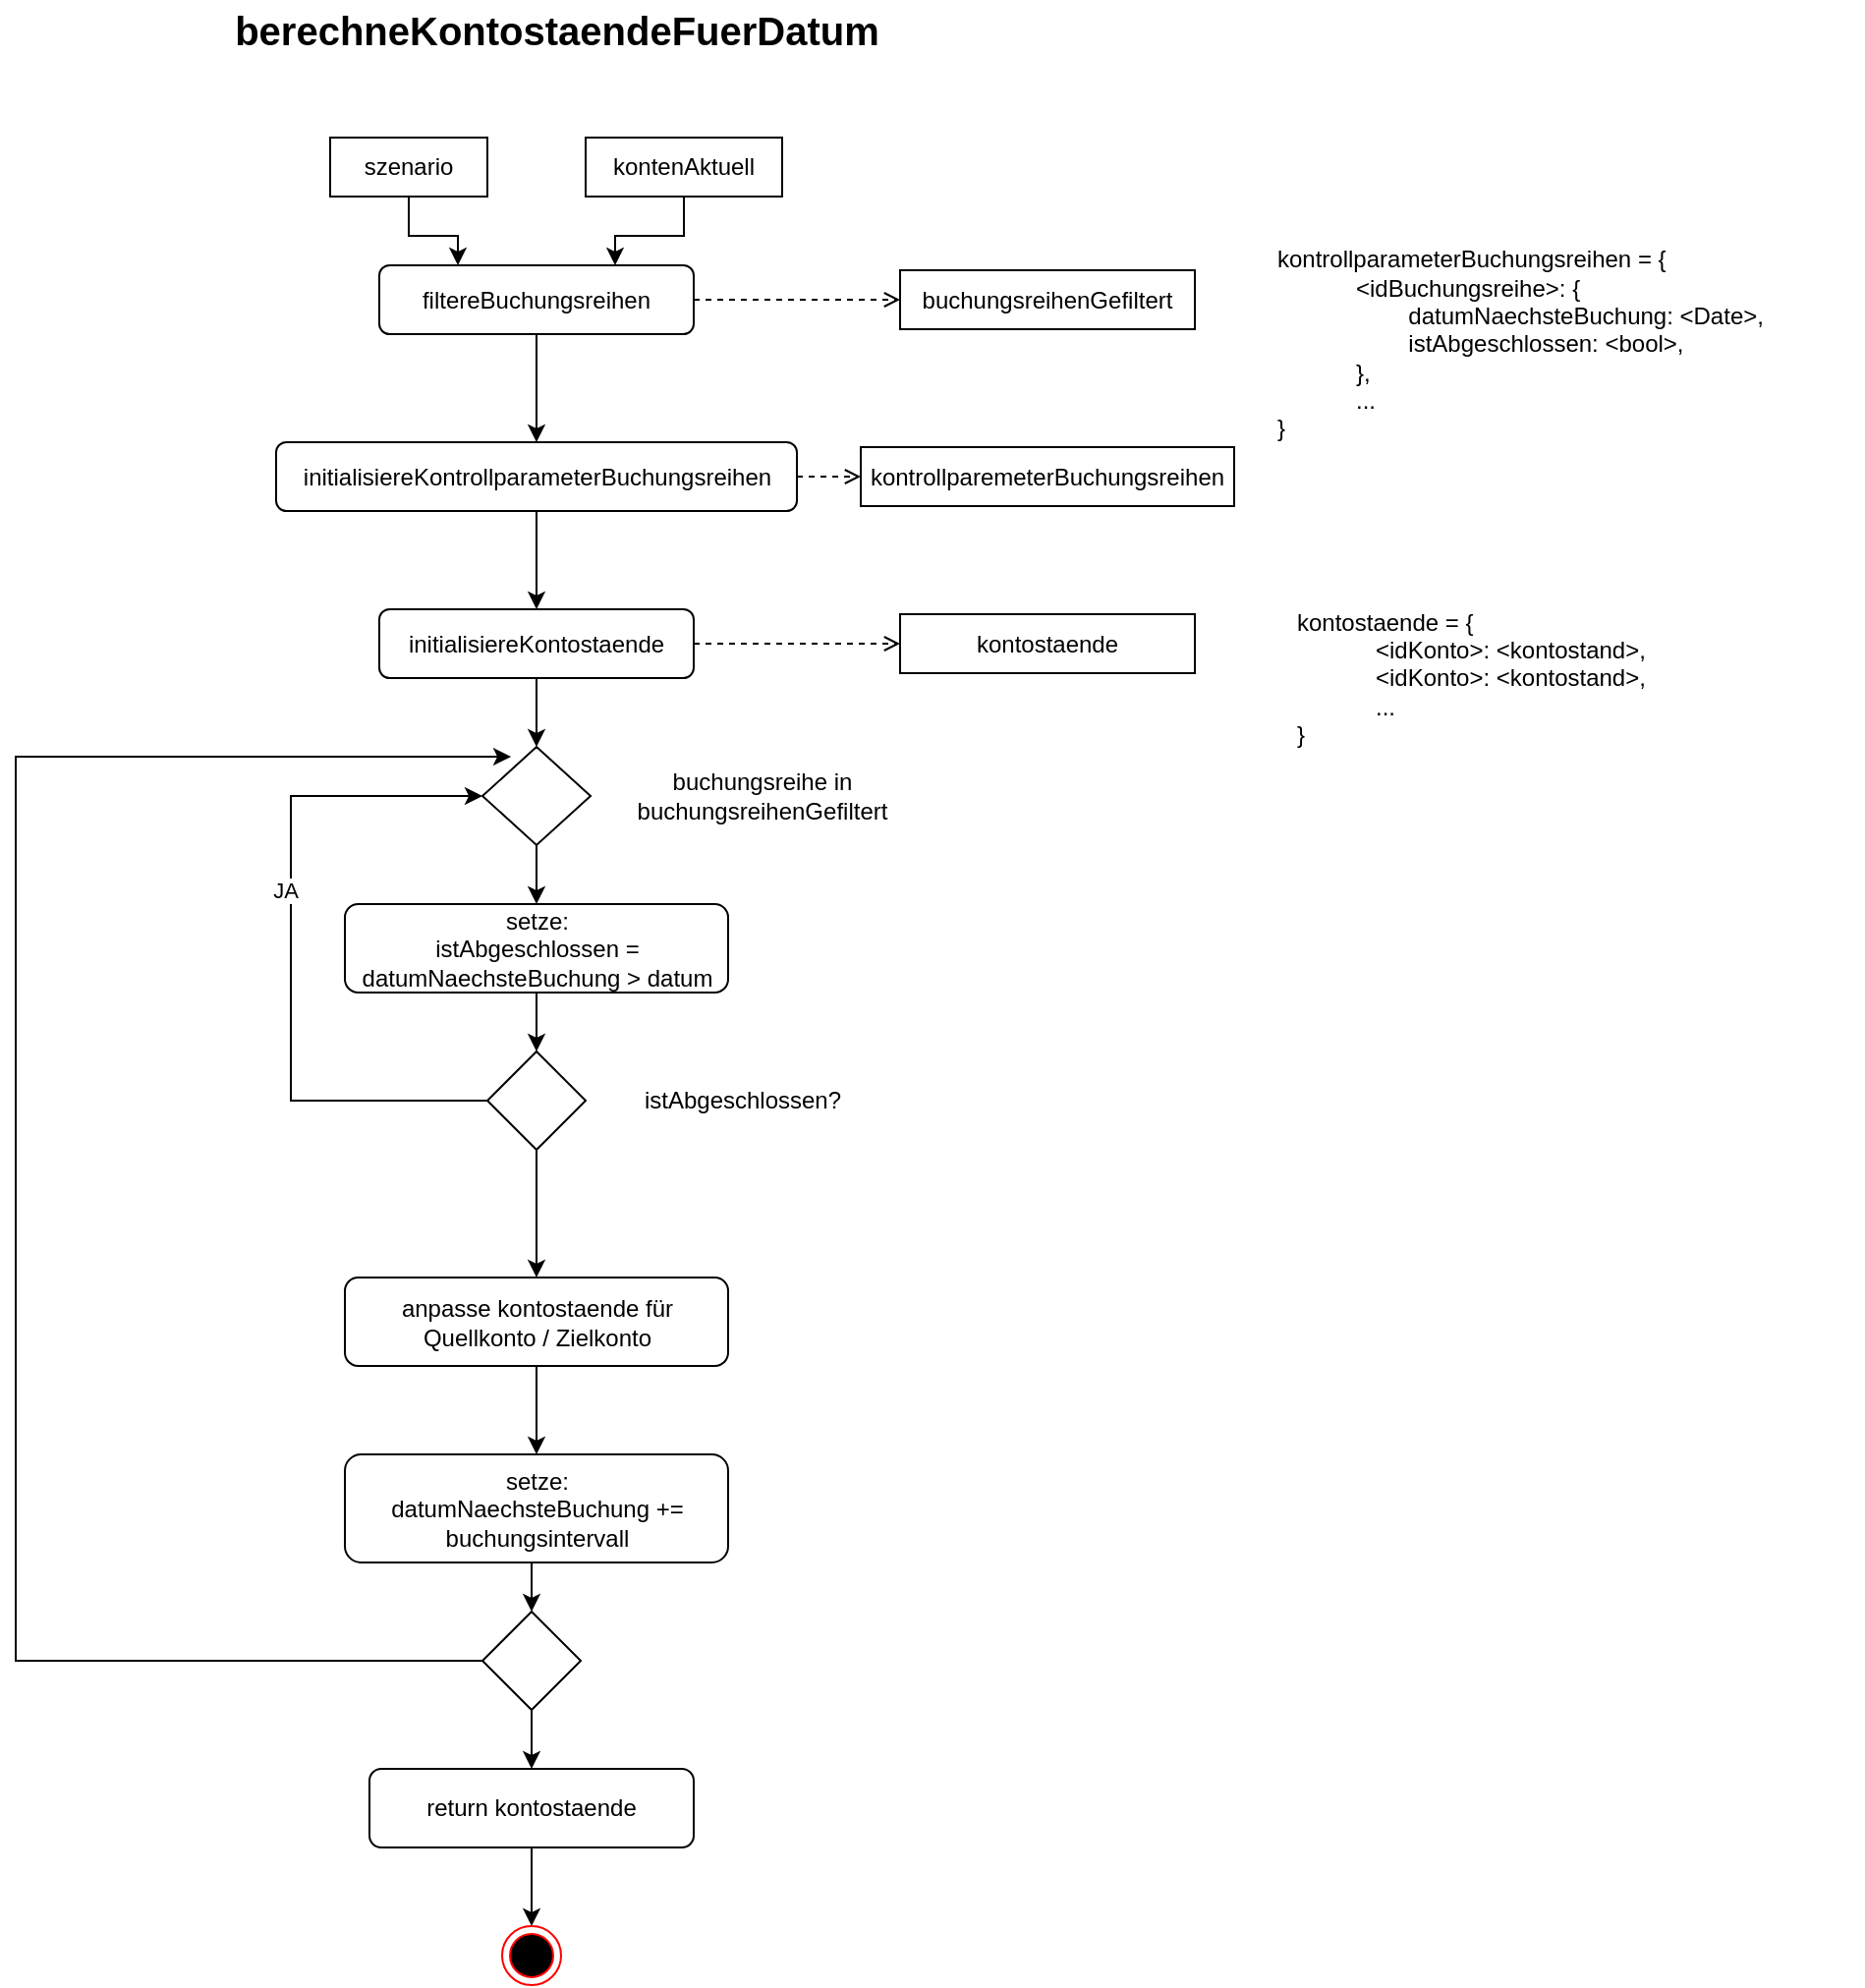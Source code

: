 <mxfile version="20.3.0" type="device" pages="3"><diagram id="ITchMqDFGWxWmN3oCRMK" name="Zeitpunkt"><mxGraphModel dx="2249" dy="865" grid="1" gridSize="10" guides="1" tooltips="1" connect="1" arrows="1" fold="1" page="1" pageScale="1" pageWidth="827" pageHeight="1169" math="0" shadow="0"><root><mxCell id="0"/><mxCell id="1" parent="0"/><mxCell id="r8P2pL3NHIkLNw493LzF-1" value="kontostaende = {&lt;br&gt;&lt;span style=&quot;&quot;&gt;&#9;&lt;/span&gt;&lt;blockquote style=&quot;margin: 0 0 0 40px; border: none; padding: 0px;&quot;&gt;&amp;lt;idKonto&amp;gt;: &amp;lt;kontostand&amp;gt;,&lt;br&gt;&amp;lt;idKonto&amp;gt;: &amp;lt;kontostand&amp;gt;,&lt;br&gt;...&lt;/blockquote&gt;}" style="text;html=1;strokeColor=none;fillColor=none;align=left;verticalAlign=middle;whiteSpace=wrap;rounded=0;" parent="1" vertex="1"><mxGeometry x="530" y="290" width="290" height="110" as="geometry"/></mxCell><mxCell id="r8P2pL3NHIkLNw493LzF-2" value="kontrollparameterBuchungsreihen = {&lt;br&gt;&lt;span style=&quot;&quot;&gt;&#9;&lt;/span&gt;&lt;blockquote style=&quot;margin: 0 0 0 40px; border: none; padding: 0px;&quot;&gt;&amp;lt;idBuchungsreihe&amp;gt;: {&lt;/blockquote&gt;&lt;blockquote style=&quot;margin: 0 0 0 40px; border: none; padding: 0px;&quot;&gt;&lt;span style=&quot;white-space: pre;&quot;&gt;&#9;&lt;/span&gt;datumNaechsteBuchung: &amp;lt;Date&amp;gt;,&lt;br&gt;&lt;/blockquote&gt;&lt;blockquote style=&quot;margin: 0 0 0 40px; border: none; padding: 0px;&quot;&gt;&lt;span style=&quot;white-space: pre;&quot;&gt;&#9;&lt;/span&gt;istAbgeschlossen: &amp;lt;bool&amp;gt;,&lt;br&gt;&lt;/blockquote&gt;&lt;blockquote style=&quot;margin: 0 0 0 40px; border: none; padding: 0px;&quot;&gt;},&lt;br&gt;...&lt;/blockquote&gt;}" style="text;html=1;strokeColor=none;fillColor=none;align=left;verticalAlign=middle;whiteSpace=wrap;rounded=0;" parent="1" vertex="1"><mxGeometry x="520" y="120" width="290" height="110" as="geometry"/></mxCell><mxCell id="r8P2pL3NHIkLNw493LzF-30" style="edgeStyle=orthogonalEdgeStyle;rounded=0;orthogonalLoop=1;jettySize=auto;html=1;exitX=0.5;exitY=1;exitDx=0;exitDy=0;entryX=0.75;entryY=0;entryDx=0;entryDy=0;" parent="1" source="r8P2pL3NHIkLNw493LzF-3" target="r8P2pL3NHIkLNw493LzF-5" edge="1"><mxGeometry relative="1" as="geometry"/></mxCell><mxCell id="r8P2pL3NHIkLNw493LzF-3" value="kontenAktuell" style="rounded=0;whiteSpace=wrap;html=1;" parent="1" vertex="1"><mxGeometry x="170" y="70" width="100" height="30" as="geometry"/></mxCell><mxCell id="r8P2pL3NHIkLNw493LzF-29" style="edgeStyle=orthogonalEdgeStyle;rounded=0;orthogonalLoop=1;jettySize=auto;html=1;exitX=0.5;exitY=1;exitDx=0;exitDy=0;entryX=0.25;entryY=0;entryDx=0;entryDy=0;" parent="1" source="r8P2pL3NHIkLNw493LzF-4" target="r8P2pL3NHIkLNw493LzF-5" edge="1"><mxGeometry relative="1" as="geometry"/></mxCell><mxCell id="r8P2pL3NHIkLNw493LzF-4" value="szenario" style="rounded=0;whiteSpace=wrap;html=1;" parent="1" vertex="1"><mxGeometry x="40" y="70" width="80" height="30" as="geometry"/></mxCell><mxCell id="r8P2pL3NHIkLNw493LzF-31" style="edgeStyle=orthogonalEdgeStyle;rounded=0;orthogonalLoop=1;jettySize=auto;html=1;exitX=0.5;exitY=1;exitDx=0;exitDy=0;entryX=0.5;entryY=0;entryDx=0;entryDy=0;" parent="1" source="r8P2pL3NHIkLNw493LzF-5" target="r8P2pL3NHIkLNw493LzF-9" edge="1"><mxGeometry relative="1" as="geometry"/></mxCell><mxCell id="r8P2pL3NHIkLNw493LzF-40" style="edgeStyle=orthogonalEdgeStyle;rounded=0;orthogonalLoop=1;jettySize=auto;html=1;exitX=1;exitY=0.5;exitDx=0;exitDy=0;entryX=0;entryY=0.5;entryDx=0;entryDy=0;endArrow=open;endFill=0;dashed=1;" parent="1" source="r8P2pL3NHIkLNw493LzF-5" target="r8P2pL3NHIkLNw493LzF-6" edge="1"><mxGeometry relative="1" as="geometry"/></mxCell><mxCell id="r8P2pL3NHIkLNw493LzF-5" value="filtereBuchungsreihen" style="rounded=1;whiteSpace=wrap;html=1;" parent="1" vertex="1"><mxGeometry x="65" y="135" width="160" height="35" as="geometry"/></mxCell><mxCell id="r8P2pL3NHIkLNw493LzF-6" value="buchungsreihenGefiltert" style="rounded=0;whiteSpace=wrap;html=1;" parent="1" vertex="1"><mxGeometry x="330" y="137.5" width="150" height="30" as="geometry"/></mxCell><mxCell id="r8P2pL3NHIkLNw493LzF-33" style="edgeStyle=orthogonalEdgeStyle;rounded=0;orthogonalLoop=1;jettySize=auto;html=1;exitX=0.5;exitY=1;exitDx=0;exitDy=0;entryX=0.5;entryY=0;entryDx=0;entryDy=0;" parent="1" source="r8P2pL3NHIkLNw493LzF-7" target="r8P2pL3NHIkLNw493LzF-12" edge="1"><mxGeometry relative="1" as="geometry"/></mxCell><mxCell id="r8P2pL3NHIkLNw493LzF-43" style="edgeStyle=orthogonalEdgeStyle;rounded=0;orthogonalLoop=1;jettySize=auto;html=1;exitX=1;exitY=0.5;exitDx=0;exitDy=0;entryX=0;entryY=0.5;entryDx=0;entryDy=0;dashed=1;endArrow=open;endFill=0;" parent="1" source="r8P2pL3NHIkLNw493LzF-7" target="r8P2pL3NHIkLNw493LzF-8" edge="1"><mxGeometry relative="1" as="geometry"/></mxCell><mxCell id="r8P2pL3NHIkLNw493LzF-7" value="initialisiereKontostaende" style="rounded=1;whiteSpace=wrap;html=1;" parent="1" vertex="1"><mxGeometry x="65" y="310" width="160" height="35" as="geometry"/></mxCell><mxCell id="r8P2pL3NHIkLNw493LzF-8" value="kontostaende" style="rounded=0;whiteSpace=wrap;html=1;" parent="1" vertex="1"><mxGeometry x="330" y="312.5" width="150" height="30" as="geometry"/></mxCell><mxCell id="r8P2pL3NHIkLNw493LzF-32" style="edgeStyle=orthogonalEdgeStyle;rounded=0;orthogonalLoop=1;jettySize=auto;html=1;exitX=0.5;exitY=1;exitDx=0;exitDy=0;entryX=0.5;entryY=0;entryDx=0;entryDy=0;" parent="1" source="r8P2pL3NHIkLNw493LzF-9" target="r8P2pL3NHIkLNw493LzF-7" edge="1"><mxGeometry relative="1" as="geometry"/></mxCell><mxCell id="r8P2pL3NHIkLNw493LzF-42" style="edgeStyle=orthogonalEdgeStyle;rounded=0;orthogonalLoop=1;jettySize=auto;html=1;exitX=1;exitY=0.5;exitDx=0;exitDy=0;entryX=0;entryY=0.5;entryDx=0;entryDy=0;dashed=1;endArrow=open;endFill=0;" parent="1" source="r8P2pL3NHIkLNw493LzF-9" target="r8P2pL3NHIkLNw493LzF-11" edge="1"><mxGeometry relative="1" as="geometry"/></mxCell><mxCell id="r8P2pL3NHIkLNw493LzF-9" value="initialisiereKontrollparameterBuchungsreihen" style="rounded=1;whiteSpace=wrap;html=1;" parent="1" vertex="1"><mxGeometry x="12.5" y="225" width="265" height="35" as="geometry"/></mxCell><mxCell id="r8P2pL3NHIkLNw493LzF-11" value="kontrollparemeterBuchungsreihen" style="rounded=0;whiteSpace=wrap;html=1;" parent="1" vertex="1"><mxGeometry x="310" y="227.5" width="190" height="30" as="geometry"/></mxCell><mxCell id="r8P2pL3NHIkLNw493LzF-34" style="edgeStyle=orthogonalEdgeStyle;rounded=0;orthogonalLoop=1;jettySize=auto;html=1;exitX=0.5;exitY=1;exitDx=0;exitDy=0;entryX=0.5;entryY=0;entryDx=0;entryDy=0;" parent="1" source="r8P2pL3NHIkLNw493LzF-12" target="r8P2pL3NHIkLNw493LzF-19" edge="1"><mxGeometry relative="1" as="geometry"/></mxCell><mxCell id="r8P2pL3NHIkLNw493LzF-12" value="" style="rhombus;whiteSpace=wrap;html=1;" parent="1" vertex="1"><mxGeometry x="117.5" y="380" width="55" height="50" as="geometry"/></mxCell><mxCell id="r8P2pL3NHIkLNw493LzF-13" value="buchungsreihe in buchungsreihenGefiltert" style="text;html=1;strokeColor=none;fillColor=none;align=center;verticalAlign=middle;whiteSpace=wrap;rounded=0;" parent="1" vertex="1"><mxGeometry x="180" y="390" width="160" height="30" as="geometry"/></mxCell><mxCell id="r8P2pL3NHIkLNw493LzF-20" style="edgeStyle=orthogonalEdgeStyle;rounded=0;orthogonalLoop=1;jettySize=auto;html=1;exitX=0;exitY=0.5;exitDx=0;exitDy=0;entryX=0;entryY=0.5;entryDx=0;entryDy=0;" parent="1" source="r8P2pL3NHIkLNw493LzF-14" target="r8P2pL3NHIkLNw493LzF-12" edge="1"><mxGeometry relative="1" as="geometry"><Array as="points"><mxPoint x="20" y="560"/><mxPoint x="20" y="405"/></Array></mxGeometry></mxCell><mxCell id="r8P2pL3NHIkLNw493LzF-21" value="JA" style="edgeLabel;html=1;align=center;verticalAlign=middle;resizable=0;points=[];" parent="r8P2pL3NHIkLNw493LzF-20" vertex="1" connectable="0"><mxGeometry x="0.174" y="3" relative="1" as="geometry"><mxPoint as="offset"/></mxGeometry></mxCell><mxCell id="r8P2pL3NHIkLNw493LzF-22" style="edgeStyle=orthogonalEdgeStyle;rounded=0;orthogonalLoop=1;jettySize=auto;html=1;exitX=0.5;exitY=1;exitDx=0;exitDy=0;entryX=0.5;entryY=0;entryDx=0;entryDy=0;" parent="1" source="r8P2pL3NHIkLNw493LzF-14" target="r8P2pL3NHIkLNw493LzF-23" edge="1"><mxGeometry relative="1" as="geometry"><mxPoint x="145" y="640" as="targetPoint"/></mxGeometry></mxCell><mxCell id="r8P2pL3NHIkLNw493LzF-14" value="" style="rhombus;whiteSpace=wrap;html=1;" parent="1" vertex="1"><mxGeometry x="120" y="535" width="50" height="50" as="geometry"/></mxCell><mxCell id="r8P2pL3NHIkLNw493LzF-15" value="istAbgeschlossen?" style="text;html=1;strokeColor=none;fillColor=none;align=center;verticalAlign=middle;whiteSpace=wrap;rounded=0;" parent="1" vertex="1"><mxGeometry x="190" y="545" width="120" height="30" as="geometry"/></mxCell><mxCell id="r8P2pL3NHIkLNw493LzF-35" style="edgeStyle=orthogonalEdgeStyle;rounded=0;orthogonalLoop=1;jettySize=auto;html=1;exitX=0.5;exitY=1;exitDx=0;exitDy=0;entryX=0.5;entryY=0;entryDx=0;entryDy=0;" parent="1" source="r8P2pL3NHIkLNw493LzF-19" target="r8P2pL3NHIkLNw493LzF-14" edge="1"><mxGeometry relative="1" as="geometry"/></mxCell><mxCell id="r8P2pL3NHIkLNw493LzF-19" value="setze:&lt;br&gt;istAbgeschlossen = datumNaechsteBuchung &amp;gt; datum" style="rounded=1;whiteSpace=wrap;html=1;" parent="1" vertex="1"><mxGeometry x="47.5" y="460" width="195" height="45" as="geometry"/></mxCell><mxCell id="r8P2pL3NHIkLNw493LzF-25" style="edgeStyle=orthogonalEdgeStyle;rounded=0;orthogonalLoop=1;jettySize=auto;html=1;exitX=0.5;exitY=1;exitDx=0;exitDy=0;entryX=0.5;entryY=0;entryDx=0;entryDy=0;" parent="1" source="r8P2pL3NHIkLNw493LzF-23" target="r8P2pL3NHIkLNw493LzF-24" edge="1"><mxGeometry relative="1" as="geometry"/></mxCell><mxCell id="r8P2pL3NHIkLNw493LzF-23" value="anpasse kontostaende für Quellkonto / Zielkonto" style="rounded=1;whiteSpace=wrap;html=1;" parent="1" vertex="1"><mxGeometry x="47.5" y="650" width="195" height="45" as="geometry"/></mxCell><mxCell id="r8P2pL3NHIkLNw493LzF-26" style="edgeStyle=orthogonalEdgeStyle;rounded=0;orthogonalLoop=1;jettySize=auto;html=1;exitX=0;exitY=0.5;exitDx=0;exitDy=0;entryX=0.264;entryY=0.1;entryDx=0;entryDy=0;entryPerimeter=0;" parent="1" source="r8P2pL3NHIkLNw493LzF-27" target="r8P2pL3NHIkLNw493LzF-12" edge="1"><mxGeometry relative="1" as="geometry"><Array as="points"><mxPoint x="-120" y="845"/><mxPoint x="-120" y="385"/></Array></mxGeometry></mxCell><mxCell id="r8P2pL3NHIkLNw493LzF-36" style="edgeStyle=orthogonalEdgeStyle;rounded=0;orthogonalLoop=1;jettySize=auto;html=1;exitX=0.5;exitY=1;exitDx=0;exitDy=0;entryX=0.5;entryY=0;entryDx=0;entryDy=0;" parent="1" source="r8P2pL3NHIkLNw493LzF-24" target="r8P2pL3NHIkLNw493LzF-27" edge="1"><mxGeometry relative="1" as="geometry"/></mxCell><mxCell id="r8P2pL3NHIkLNw493LzF-24" value="setze:&lt;br&gt;datumNaechsteBuchung += buchungsintervall" style="rounded=1;whiteSpace=wrap;html=1;" parent="1" vertex="1"><mxGeometry x="47.5" y="740" width="195" height="55" as="geometry"/></mxCell><mxCell id="r8P2pL3NHIkLNw493LzF-37" style="edgeStyle=orthogonalEdgeStyle;rounded=0;orthogonalLoop=1;jettySize=auto;html=1;exitX=0.5;exitY=1;exitDx=0;exitDy=0;entryX=0.5;entryY=0;entryDx=0;entryDy=0;" parent="1" source="r8P2pL3NHIkLNw493LzF-27" target="r8P2pL3NHIkLNw493LzF-28" edge="1"><mxGeometry relative="1" as="geometry"/></mxCell><mxCell id="r8P2pL3NHIkLNw493LzF-27" value="" style="rhombus;whiteSpace=wrap;html=1;" parent="1" vertex="1"><mxGeometry x="117.5" y="820" width="50" height="50" as="geometry"/></mxCell><mxCell id="r8P2pL3NHIkLNw493LzF-39" style="edgeStyle=orthogonalEdgeStyle;rounded=0;orthogonalLoop=1;jettySize=auto;html=1;exitX=0.5;exitY=1;exitDx=0;exitDy=0;entryX=0.5;entryY=0;entryDx=0;entryDy=0;" parent="1" source="r8P2pL3NHIkLNw493LzF-28" target="r8P2pL3NHIkLNw493LzF-38" edge="1"><mxGeometry relative="1" as="geometry"/></mxCell><mxCell id="r8P2pL3NHIkLNw493LzF-28" value="return kontostaende" style="rounded=1;whiteSpace=wrap;html=1;" parent="1" vertex="1"><mxGeometry x="60" y="900" width="165" height="40" as="geometry"/></mxCell><mxCell id="r8P2pL3NHIkLNw493LzF-38" value="" style="ellipse;html=1;shape=endState;fillColor=#000000;strokeColor=#ff0000;" parent="1" vertex="1"><mxGeometry x="127.5" y="980" width="30" height="30" as="geometry"/></mxCell><mxCell id="r8P2pL3NHIkLNw493LzF-44" value="berechneKontostaendeFuerDatum" style="text;html=1;strokeColor=none;fillColor=none;align=center;verticalAlign=middle;whiteSpace=wrap;rounded=0;fontStyle=1;fontSize=20;" parent="1" vertex="1"><mxGeometry x="32.5" width="245" height="30" as="geometry"/></mxCell></root></mxGraphModel></diagram><diagram name="Zeitreihe" id="8NZJrtDAO6n0acquEStF"><mxGraphModel dx="3671" dy="1730" grid="1" gridSize="10" guides="1" tooltips="1" connect="1" arrows="1" fold="1" page="1" pageScale="1" pageWidth="827" pageHeight="1169" math="0" shadow="0"><root><mxCell id="DloA2IiTGf2hFgwAoyEs-0"/><mxCell id="DloA2IiTGf2hFgwAoyEs-1" parent="DloA2IiTGf2hFgwAoyEs-0"/><mxCell id="DloA2IiTGf2hFgwAoyEs-2" value="zeitreihenKontostaende = {&lt;br&gt;&lt;span style=&quot;&quot;&gt;&#9;&lt;/span&gt;&lt;blockquote style=&quot;margin: 0 0 0 40px; border: none; padding: 0px;&quot;&gt;&amp;lt;idSzenario&amp;gt;: {&lt;/blockquote&gt;&lt;blockquote style=&quot;margin: 0 0 0 40px; border: none; padding: 0px;&quot;&gt;&lt;blockquote style=&quot;margin: 0 0 0 40px; border: none; padding: 0px;&quot;&gt;&amp;lt;idKonto&amp;gt;: Arr&amp;lt;num&amp;gt;,&lt;/blockquote&gt;&lt;blockquote style=&quot;margin: 0 0 0 40px; border: none; padding: 0px;&quot;&gt;&amp;lt;idKonto&amp;gt;: Arr&amp;lt;num&amp;gt;,&lt;/blockquote&gt;&lt;blockquote style=&quot;margin: 0 0 0 40px; border: none; padding: 0px;&quot;&gt;...&lt;/blockquote&gt;&lt;blockquote style=&quot;margin: 0 0 0 40px; border: none; padding: 0px;&quot;&gt;}&lt;/blockquote&gt;&lt;/blockquote&gt;}" style="text;html=1;strokeColor=#6c8ebf;fillColor=#dae8fc;align=left;verticalAlign=middle;whiteSpace=wrap;rounded=0;" parent="DloA2IiTGf2hFgwAoyEs-1" vertex="1"><mxGeometry x="537" y="535" width="290" height="110" as="geometry"/></mxCell><mxCell id="DloA2IiTGf2hFgwAoyEs-3" value="kontrollparameterBuchungsreihen = {&lt;br&gt;&lt;span style=&quot;&quot;&gt;&#9;&lt;/span&gt;&lt;blockquote style=&quot;margin: 0 0 0 40px; border: none; padding: 0px;&quot;&gt;&amp;lt;idBuchungsreihe&amp;gt;: {&lt;/blockquote&gt;&lt;blockquote style=&quot;margin: 0 0 0 40px; border: none; padding: 0px;&quot;&gt;&lt;span style=&quot;white-space: pre;&quot;&gt;&#9;&lt;/span&gt;datumNaechsteBuchung: &amp;lt;Date&amp;gt;,&lt;br&gt;&lt;/blockquote&gt;&lt;blockquote style=&quot;margin: 0 0 0 40px; border: none; padding: 0px;&quot;&gt;&lt;span style=&quot;white-space: pre;&quot;&gt;&#9;&lt;/span&gt;istAbgeschlossen: &amp;lt;bool&amp;gt;,&lt;/blockquote&gt;&lt;blockquote style=&quot;margin: 0 0 0 40px; border: none; padding: 0px;&quot;&gt;},&lt;br&gt;...&lt;/blockquote&gt;}" style="text;html=1;align=left;verticalAlign=middle;whiteSpace=wrap;rounded=0;fillColor=#dae8fc;strokeColor=#6c8ebf;" parent="DloA2IiTGf2hFgwAoyEs-1" vertex="1"><mxGeometry x="537" y="250" width="290" height="130" as="geometry"/></mxCell><mxCell id="DloA2IiTGf2hFgwAoyEs-12" style="edgeStyle=orthogonalEdgeStyle;rounded=0;orthogonalLoop=1;jettySize=auto;html=1;exitX=0.5;exitY=1;exitDx=0;exitDy=0;entryX=0.5;entryY=0;entryDx=0;entryDy=0;" parent="DloA2IiTGf2hFgwAoyEs-1" source="DloA2IiTGf2hFgwAoyEs-14" target="35Gp16ecGPauJtrxwPqG-3" edge="1"><mxGeometry relative="1" as="geometry"><mxPoint x="145" y="390" as="targetPoint"/></mxGeometry></mxCell><mxCell id="DloA2IiTGf2hFgwAoyEs-13" style="edgeStyle=orthogonalEdgeStyle;rounded=0;orthogonalLoop=1;jettySize=auto;html=1;exitX=1;exitY=0.5;exitDx=0;exitDy=0;entryX=0;entryY=0.5;entryDx=0;entryDy=0;dashed=1;endArrow=open;endFill=0;" parent="DloA2IiTGf2hFgwAoyEs-1" source="DloA2IiTGf2hFgwAoyEs-14" target="DloA2IiTGf2hFgwAoyEs-15" edge="1"><mxGeometry relative="1" as="geometry"/></mxCell><mxCell id="DloA2IiTGf2hFgwAoyEs-14" value="initialisiereZeitreihenKontostaende" style="rounded=1;whiteSpace=wrap;html=1;" parent="DloA2IiTGf2hFgwAoyEs-1" vertex="1"><mxGeometry x="2.5" y="300" width="285" height="35" as="geometry"/></mxCell><mxCell id="DloA2IiTGf2hFgwAoyEs-15" value="zeitreihenKontostaende" style="rounded=0;whiteSpace=wrap;html=1;" parent="DloA2IiTGf2hFgwAoyEs-1" vertex="1"><mxGeometry x="330" y="312.5" width="150" height="30" as="geometry"/></mxCell><mxCell id="DloA2IiTGf2hFgwAoyEs-16" style="edgeStyle=orthogonalEdgeStyle;rounded=0;orthogonalLoop=1;jettySize=auto;html=1;exitX=0.5;exitY=1;exitDx=0;exitDy=0;entryX=0.5;entryY=0;entryDx=0;entryDy=0;" parent="DloA2IiTGf2hFgwAoyEs-1" source="DloA2IiTGf2hFgwAoyEs-18" target="35Gp16ecGPauJtrxwPqG-27" edge="1"><mxGeometry relative="1" as="geometry"/></mxCell><mxCell id="DloA2IiTGf2hFgwAoyEs-17" style="edgeStyle=orthogonalEdgeStyle;rounded=0;orthogonalLoop=1;jettySize=auto;html=1;exitX=1;exitY=0.5;exitDx=0;exitDy=0;entryX=0;entryY=0.5;entryDx=0;entryDy=0;dashed=1;endArrow=open;endFill=0;" parent="DloA2IiTGf2hFgwAoyEs-1" source="DloA2IiTGf2hFgwAoyEs-18" target="DloA2IiTGf2hFgwAoyEs-19" edge="1"><mxGeometry relative="1" as="geometry"/></mxCell><mxCell id="DloA2IiTGf2hFgwAoyEs-18" value="initialisiereKontrollparameterBuchungsreihen" style="rounded=1;whiteSpace=wrap;html=1;" parent="DloA2IiTGf2hFgwAoyEs-1" vertex="1"><mxGeometry x="12.5" y="160" width="265" height="35" as="geometry"/></mxCell><mxCell id="DloA2IiTGf2hFgwAoyEs-19" value="kontrollparemeterBuchungsreihen" style="rounded=0;whiteSpace=wrap;html=1;" parent="DloA2IiTGf2hFgwAoyEs-1" vertex="1"><mxGeometry x="310" y="162.5" width="190" height="30" as="geometry"/></mxCell><mxCell id="DloA2IiTGf2hFgwAoyEs-20" style="edgeStyle=orthogonalEdgeStyle;rounded=0;orthogonalLoop=1;jettySize=auto;html=1;exitX=0.5;exitY=1;exitDx=0;exitDy=0;entryX=0.5;entryY=0;entryDx=0;entryDy=0;" parent="DloA2IiTGf2hFgwAoyEs-1" source="DloA2IiTGf2hFgwAoyEs-21" target="DloA2IiTGf2hFgwAoyEs-29" edge="1"><mxGeometry relative="1" as="geometry"/></mxCell><mxCell id="DloA2IiTGf2hFgwAoyEs-21" value="" style="rhombus;whiteSpace=wrap;html=1;" parent="DloA2IiTGf2hFgwAoyEs-1" vertex="1"><mxGeometry x="117.5" y="520" width="55" height="50" as="geometry"/></mxCell><mxCell id="DloA2IiTGf2hFgwAoyEs-22" value="buchungsreihe in buchungsreihen" style="text;html=1;strokeColor=none;fillColor=none;align=center;verticalAlign=middle;whiteSpace=wrap;rounded=0;" parent="DloA2IiTGf2hFgwAoyEs-1" vertex="1"><mxGeometry x="180" y="530" width="160" height="30" as="geometry"/></mxCell><mxCell id="DloA2IiTGf2hFgwAoyEs-23" style="edgeStyle=orthogonalEdgeStyle;rounded=0;orthogonalLoop=1;jettySize=auto;html=1;exitX=0;exitY=0.5;exitDx=0;exitDy=0;entryX=0.5;entryY=0;entryDx=0;entryDy=0;" parent="DloA2IiTGf2hFgwAoyEs-1" source="DloA2IiTGf2hFgwAoyEs-26" target="35Gp16ecGPauJtrxwPqG-6" edge="1"><mxGeometry relative="1" as="geometry"/></mxCell><mxCell id="DloA2IiTGf2hFgwAoyEs-24" value="JA" style="edgeLabel;html=1;align=center;verticalAlign=middle;resizable=0;points=[];" parent="DloA2IiTGf2hFgwAoyEs-23" vertex="1" connectable="0"><mxGeometry x="0.174" y="3" relative="1" as="geometry"><mxPoint as="offset"/></mxGeometry></mxCell><mxCell id="DloA2IiTGf2hFgwAoyEs-25" style="edgeStyle=orthogonalEdgeStyle;rounded=0;orthogonalLoop=1;jettySize=auto;html=1;exitX=0.5;exitY=1;exitDx=0;exitDy=0;entryX=0.5;entryY=0;entryDx=0;entryDy=0;" parent="DloA2IiTGf2hFgwAoyEs-1" source="DloA2IiTGf2hFgwAoyEs-26" target="35Gp16ecGPauJtrxwPqG-10" edge="1"><mxGeometry relative="1" as="geometry"><mxPoint x="145" y="780" as="targetPoint"/><Array as="points"><mxPoint x="145" y="750"/><mxPoint x="465" y="750"/></Array></mxGeometry></mxCell><mxCell id="35Gp16ecGPauJtrxwPqG-9" value="NEIN" style="edgeLabel;html=1;align=center;verticalAlign=middle;resizable=0;points=[];" parent="DloA2IiTGf2hFgwAoyEs-25" vertex="1" connectable="0"><mxGeometry x="-0.202" y="2" relative="1" as="geometry"><mxPoint as="offset"/></mxGeometry></mxCell><mxCell id="DloA2IiTGf2hFgwAoyEs-26" value="" style="rhombus;whiteSpace=wrap;html=1;" parent="DloA2IiTGf2hFgwAoyEs-1" vertex="1"><mxGeometry x="120" y="675" width="50" height="50" as="geometry"/></mxCell><mxCell id="DloA2IiTGf2hFgwAoyEs-27" value="istAbgeschlossen?" style="text;html=1;strokeColor=none;fillColor=none;align=center;verticalAlign=middle;whiteSpace=wrap;rounded=0;" parent="DloA2IiTGf2hFgwAoyEs-1" vertex="1"><mxGeometry x="190" y="685" width="120" height="30" as="geometry"/></mxCell><mxCell id="DloA2IiTGf2hFgwAoyEs-28" style="edgeStyle=orthogonalEdgeStyle;rounded=0;orthogonalLoop=1;jettySize=auto;html=1;exitX=0.5;exitY=1;exitDx=0;exitDy=0;entryX=0.5;entryY=0;entryDx=0;entryDy=0;" parent="DloA2IiTGf2hFgwAoyEs-1" source="DloA2IiTGf2hFgwAoyEs-29" target="DloA2IiTGf2hFgwAoyEs-26" edge="1"><mxGeometry relative="1" as="geometry"/></mxCell><mxCell id="DloA2IiTGf2hFgwAoyEs-29" value="setze:&lt;br&gt;istAbgeschlossen = &lt;br&gt;datumNaechsteBuchung &amp;gt; buchungsreihe.datumEnde" style="rounded=1;whiteSpace=wrap;html=1;" parent="DloA2IiTGf2hFgwAoyEs-1" vertex="1"><mxGeometry x="-28.75" y="600" width="342.5" height="45" as="geometry"/></mxCell><mxCell id="DloA2IiTGf2hFgwAoyEs-30" style="edgeStyle=orthogonalEdgeStyle;rounded=0;orthogonalLoop=1;jettySize=auto;html=1;exitX=0.5;exitY=1;exitDx=0;exitDy=0;entryX=0.5;entryY=0;entryDx=0;entryDy=0;" parent="DloA2IiTGf2hFgwAoyEs-1" source="DloA2IiTGf2hFgwAoyEs-31" target="DloA2IiTGf2hFgwAoyEs-34" edge="1"><mxGeometry relative="1" as="geometry"/></mxCell><mxCell id="DloA2IiTGf2hFgwAoyEs-31" value="anpasse kontrollparameterBuchungsreihe.kontostandAktuell für Quellkonto / Zielkonto" style="rounded=1;whiteSpace=wrap;html=1;" parent="DloA2IiTGf2hFgwAoyEs-1" vertex="1"><mxGeometry x="313.75" y="830" width="302.5" height="45" as="geometry"/></mxCell><mxCell id="DloA2IiTGf2hFgwAoyEs-32" style="edgeStyle=orthogonalEdgeStyle;rounded=0;orthogonalLoop=1;jettySize=auto;html=1;exitX=0;exitY=0.5;exitDx=0;exitDy=0;entryX=0;entryY=0.5;entryDx=0;entryDy=0;" parent="DloA2IiTGf2hFgwAoyEs-1" source="DloA2IiTGf2hFgwAoyEs-36" target="DloA2IiTGf2hFgwAoyEs-21" edge="1"><mxGeometry relative="1" as="geometry"><Array as="points"><mxPoint x="-180" y="1225"/><mxPoint x="-180" y="545"/></Array></mxGeometry></mxCell><mxCell id="DloA2IiTGf2hFgwAoyEs-33" style="edgeStyle=orthogonalEdgeStyle;rounded=0;orthogonalLoop=1;jettySize=auto;html=1;exitX=0.5;exitY=1;exitDx=0;exitDy=0;entryX=0.5;entryY=0;entryDx=0;entryDy=0;" parent="DloA2IiTGf2hFgwAoyEs-1" source="35Gp16ecGPauJtrxwPqG-15" target="DloA2IiTGf2hFgwAoyEs-36" edge="1"><mxGeometry relative="1" as="geometry"><mxPoint x="200" y="1080" as="targetPoint"/></mxGeometry></mxCell><mxCell id="35Gp16ecGPauJtrxwPqG-19" style="edgeStyle=orthogonalEdgeStyle;rounded=0;orthogonalLoop=1;jettySize=auto;html=1;exitX=0.5;exitY=1;exitDx=0;exitDy=0;entryX=0.5;entryY=0;entryDx=0;entryDy=0;" parent="DloA2IiTGf2hFgwAoyEs-1" source="DloA2IiTGf2hFgwAoyEs-34" target="35Gp16ecGPauJtrxwPqG-17" edge="1"><mxGeometry relative="1" as="geometry"/></mxCell><mxCell id="DloA2IiTGf2hFgwAoyEs-34" value="setze:&lt;br&gt;datumNaechsteBuchung += buchungsintervall" style="rounded=1;whiteSpace=wrap;html=1;" parent="DloA2IiTGf2hFgwAoyEs-1" vertex="1"><mxGeometry x="366.25" y="900" width="195" height="55" as="geometry"/></mxCell><mxCell id="DloA2IiTGf2hFgwAoyEs-35" style="edgeStyle=orthogonalEdgeStyle;rounded=0;orthogonalLoop=1;jettySize=auto;html=1;exitX=0.5;exitY=1;exitDx=0;exitDy=0;entryX=0.5;entryY=0;entryDx=0;entryDy=0;" parent="DloA2IiTGf2hFgwAoyEs-1" source="DloA2IiTGf2hFgwAoyEs-36" target="35Gp16ecGPauJtrxwPqG-24" edge="1"><mxGeometry relative="1" as="geometry"/></mxCell><mxCell id="DloA2IiTGf2hFgwAoyEs-36" value="" style="rhombus;whiteSpace=wrap;html=1;" parent="DloA2IiTGf2hFgwAoyEs-1" vertex="1"><mxGeometry x="111.25" y="1200" width="50" height="50" as="geometry"/></mxCell><mxCell id="DloA2IiTGf2hFgwAoyEs-37" style="edgeStyle=orthogonalEdgeStyle;rounded=0;orthogonalLoop=1;jettySize=auto;html=1;exitX=0.5;exitY=1;exitDx=0;exitDy=0;entryX=0.5;entryY=0;entryDx=0;entryDy=0;" parent="DloA2IiTGf2hFgwAoyEs-1" source="DloA2IiTGf2hFgwAoyEs-38" target="DloA2IiTGf2hFgwAoyEs-39" edge="1"><mxGeometry relative="1" as="geometry"/></mxCell><mxCell id="DloA2IiTGf2hFgwAoyEs-38" value="zeitreihenKontostaende" style="rounded=1;whiteSpace=wrap;html=1;" parent="DloA2IiTGf2hFgwAoyEs-1" vertex="1"><mxGeometry x="53.75" y="1400" width="165" height="40" as="geometry"/></mxCell><mxCell id="DloA2IiTGf2hFgwAoyEs-39" value="" style="ellipse;html=1;shape=endState;fillColor=#000000;strokeColor=#ff0000;" parent="DloA2IiTGf2hFgwAoyEs-1" vertex="1"><mxGeometry x="121.25" y="1480" width="30" height="30" as="geometry"/></mxCell><mxCell id="DloA2IiTGf2hFgwAoyEs-40" value="berechneKontostaendeZeitreihen" style="text;html=1;strokeColor=none;fillColor=none;align=center;verticalAlign=middle;whiteSpace=wrap;rounded=0;fontStyle=1;fontSize=20;" parent="DloA2IiTGf2hFgwAoyEs-1" vertex="1"><mxGeometry x="32.5" width="245" height="30" as="geometry"/></mxCell><mxCell id="35Gp16ecGPauJtrxwPqG-23" style="edgeStyle=orthogonalEdgeStyle;rounded=0;orthogonalLoop=1;jettySize=auto;html=1;exitX=1;exitY=0.5;exitDx=0;exitDy=0;entryX=0;entryY=0;entryDx=0;entryDy=0;dashed=1;endArrow=open;endFill=0;" parent="DloA2IiTGf2hFgwAoyEs-1" source="35Gp16ecGPauJtrxwPqG-0" target="35Gp16ecGPauJtrxwPqG-3" edge="1"><mxGeometry relative="1" as="geometry"><Array as="points"><mxPoint x="-110" y="350"/><mxPoint x="-110" y="370"/><mxPoint x="133" y="370"/></Array></mxGeometry></mxCell><mxCell id="35Gp16ecGPauJtrxwPqG-0" value="arrDatum" style="rounded=0;whiteSpace=wrap;html=1;" parent="DloA2IiTGf2hFgwAoyEs-1" vertex="1"><mxGeometry x="-280" y="335" width="110" height="30" as="geometry"/></mxCell><mxCell id="35Gp16ecGPauJtrxwPqG-2" style="edgeStyle=orthogonalEdgeStyle;rounded=0;orthogonalLoop=1;jettySize=auto;html=1;exitX=0.5;exitY=1;exitDx=0;exitDy=0;entryX=0.5;entryY=0;entryDx=0;entryDy=0;startArrow=none;" parent="DloA2IiTGf2hFgwAoyEs-1" source="35Gp16ecGPauJtrxwPqG-3" target="DloA2IiTGf2hFgwAoyEs-21" edge="1"><mxGeometry relative="1" as="geometry"><mxPoint x="145" y="425" as="sourcePoint"/></mxGeometry></mxCell><mxCell id="35Gp16ecGPauJtrxwPqG-3" value="" style="rhombus;whiteSpace=wrap;html=1;" parent="DloA2IiTGf2hFgwAoyEs-1" vertex="1"><mxGeometry x="120" y="390" width="50" height="50" as="geometry"/></mxCell><mxCell id="35Gp16ecGPauJtrxwPqG-5" value="datum in arrDatum" style="text;html=1;strokeColor=none;fillColor=none;align=center;verticalAlign=middle;whiteSpace=wrap;rounded=0;" parent="DloA2IiTGf2hFgwAoyEs-1" vertex="1"><mxGeometry x="170" y="400" width="160" height="30" as="geometry"/></mxCell><mxCell id="35Gp16ecGPauJtrxwPqG-21" style="edgeStyle=orthogonalEdgeStyle;rounded=0;orthogonalLoop=1;jettySize=auto;html=1;exitX=0.5;exitY=1;exitDx=0;exitDy=0;entryX=0.5;entryY=0;entryDx=0;entryDy=0;" parent="DloA2IiTGf2hFgwAoyEs-1" source="35Gp16ecGPauJtrxwPqG-6" target="DloA2IiTGf2hFgwAoyEs-36" edge="1"><mxGeometry relative="1" as="geometry"><Array as="points"><mxPoint x="-9" y="1140"/><mxPoint x="136" y="1140"/></Array></mxGeometry></mxCell><mxCell id="35Gp16ecGPauJtrxwPqG-6" value="pushe kontrollparameterBuchungsreihe.kontostandAktuell zu zeitreiheKontostand" style="rounded=1;whiteSpace=wrap;html=1;" parent="DloA2IiTGf2hFgwAoyEs-1" vertex="1"><mxGeometry x="-160" y="905" width="302.5" height="45" as="geometry"/></mxCell><mxCell id="35Gp16ecGPauJtrxwPqG-22" style="edgeStyle=orthogonalEdgeStyle;rounded=0;orthogonalLoop=1;jettySize=auto;html=1;exitX=0.5;exitY=1;exitDx=0;exitDy=0;entryX=0.5;entryY=0;entryDx=0;entryDy=0;" parent="DloA2IiTGf2hFgwAoyEs-1" source="35Gp16ecGPauJtrxwPqG-10" target="DloA2IiTGf2hFgwAoyEs-31" edge="1"><mxGeometry relative="1" as="geometry"/></mxCell><mxCell id="35Gp16ecGPauJtrxwPqG-10" value="" style="rhombus;whiteSpace=wrap;html=1;" parent="DloA2IiTGf2hFgwAoyEs-1" vertex="1"><mxGeometry x="440" y="770" width="50" height="50" as="geometry"/></mxCell><mxCell id="35Gp16ecGPauJtrxwPqG-14" value="solange&lt;br&gt;kontrollparameterBuchungsreihe.datumNaechsteBuchung&lt;br&gt;&amp;lt;=&lt;br&gt;datum" style="text;html=1;strokeColor=none;fillColor=none;align=center;verticalAlign=middle;whiteSpace=wrap;rounded=0;" parent="DloA2IiTGf2hFgwAoyEs-1" vertex="1"><mxGeometry x="490" y="770" width="340" height="60" as="geometry"/></mxCell><mxCell id="35Gp16ecGPauJtrxwPqG-16" style="edgeStyle=orthogonalEdgeStyle;rounded=0;orthogonalLoop=1;jettySize=auto;html=1;exitX=0;exitY=0.5;exitDx=0;exitDy=0;entryX=0;entryY=0.5;entryDx=0;entryDy=0;" parent="DloA2IiTGf2hFgwAoyEs-1" source="35Gp16ecGPauJtrxwPqG-15" target="35Gp16ecGPauJtrxwPqG-10" edge="1"><mxGeometry relative="1" as="geometry"><Array as="points"><mxPoint x="270" y="1065"/><mxPoint x="270" y="795"/></Array></mxGeometry></mxCell><mxCell id="35Gp16ecGPauJtrxwPqG-15" value="" style="rhombus;whiteSpace=wrap;html=1;" parent="DloA2IiTGf2hFgwAoyEs-1" vertex="1"><mxGeometry x="440" y="1040" width="50" height="50" as="geometry"/></mxCell><mxCell id="35Gp16ecGPauJtrxwPqG-20" style="edgeStyle=orthogonalEdgeStyle;rounded=0;orthogonalLoop=1;jettySize=auto;html=1;exitX=0.5;exitY=1;exitDx=0;exitDy=0;entryX=0.5;entryY=0;entryDx=0;entryDy=0;" parent="DloA2IiTGf2hFgwAoyEs-1" source="35Gp16ecGPauJtrxwPqG-17" target="35Gp16ecGPauJtrxwPqG-15" edge="1"><mxGeometry relative="1" as="geometry"/></mxCell><mxCell id="35Gp16ecGPauJtrxwPqG-17" value="pushe kontrollparameterBuchungsreihe.kontostandAktuell zu zeitreiheKontostand" style="rounded=1;whiteSpace=wrap;html=1;" parent="DloA2IiTGf2hFgwAoyEs-1" vertex="1"><mxGeometry x="312.5" y="970" width="302.5" height="45" as="geometry"/></mxCell><mxCell id="35Gp16ecGPauJtrxwPqG-25" style="edgeStyle=orthogonalEdgeStyle;rounded=0;orthogonalLoop=1;jettySize=auto;html=1;exitX=0.5;exitY=1;exitDx=0;exitDy=0;entryX=0.5;entryY=0;entryDx=0;entryDy=0;endArrow=classic;endFill=1;" parent="DloA2IiTGf2hFgwAoyEs-1" source="35Gp16ecGPauJtrxwPqG-24" target="DloA2IiTGf2hFgwAoyEs-38" edge="1"><mxGeometry relative="1" as="geometry"/></mxCell><mxCell id="35Gp16ecGPauJtrxwPqG-26" style="edgeStyle=orthogonalEdgeStyle;rounded=0;orthogonalLoop=1;jettySize=auto;html=1;exitX=0;exitY=0.5;exitDx=0;exitDy=0;endArrow=classic;endFill=1;entryX=0;entryY=0.5;entryDx=0;entryDy=0;" parent="DloA2IiTGf2hFgwAoyEs-1" source="35Gp16ecGPauJtrxwPqG-24" target="35Gp16ecGPauJtrxwPqG-3" edge="1"><mxGeometry relative="1" as="geometry"><mxPoint x="-370" y="410.588" as="targetPoint"/><Array as="points"><mxPoint x="-320" y="1315"/><mxPoint x="-320" y="415"/></Array></mxGeometry></mxCell><mxCell id="35Gp16ecGPauJtrxwPqG-24" value="" style="rhombus;whiteSpace=wrap;html=1;" parent="DloA2IiTGf2hFgwAoyEs-1" vertex="1"><mxGeometry x="111.25" y="1290" width="50" height="50" as="geometry"/></mxCell><mxCell id="35Gp16ecGPauJtrxwPqG-28" style="edgeStyle=orthogonalEdgeStyle;rounded=0;orthogonalLoop=1;jettySize=auto;html=1;exitX=0.5;exitY=1;exitDx=0;exitDy=0;entryX=0.5;entryY=0;entryDx=0;entryDy=0;endArrow=classic;endFill=1;" parent="DloA2IiTGf2hFgwAoyEs-1" source="35Gp16ecGPauJtrxwPqG-27" target="DloA2IiTGf2hFgwAoyEs-14" edge="1"><mxGeometry relative="1" as="geometry"/></mxCell><mxCell id="35Gp16ecGPauJtrxwPqG-27" value="initialisiereKontostaendeAktuell" style="rounded=1;whiteSpace=wrap;html=1;" parent="DloA2IiTGf2hFgwAoyEs-1" vertex="1"><mxGeometry x="12.5" y="220" width="265" height="35" as="geometry"/></mxCell><mxCell id="35Gp16ecGPauJtrxwPqG-29" value="kontostaendeAktuell" style="rounded=0;whiteSpace=wrap;html=1;" parent="DloA2IiTGf2hFgwAoyEs-1" vertex="1"><mxGeometry x="310" y="222.5" width="190" height="30" as="geometry"/></mxCell><mxCell id="35Gp16ecGPauJtrxwPqG-30" style="edgeStyle=orthogonalEdgeStyle;rounded=0;orthogonalLoop=1;jettySize=auto;html=1;exitX=1;exitY=0.5;exitDx=0;exitDy=0;entryX=0;entryY=0.5;entryDx=0;entryDy=0;dashed=1;endArrow=open;endFill=0;" parent="DloA2IiTGf2hFgwAoyEs-1" source="35Gp16ecGPauJtrxwPqG-27" target="35Gp16ecGPauJtrxwPqG-29" edge="1"><mxGeometry relative="1" as="geometry"><mxPoint x="287.5" y="187.5" as="sourcePoint"/><mxPoint x="320" y="187.5" as="targetPoint"/></mxGeometry></mxCell><mxCell id="35Gp16ecGPauJtrxwPqG-31" value="kontostaendeAktuell = {&lt;br&gt;&lt;span style=&quot;&quot;&gt;&#9;&lt;/span&gt;&lt;blockquote style=&quot;margin: 0 0 0 40px; border: none; padding: 0px;&quot;&gt;&amp;lt;idSzenario&amp;gt;: {&lt;/blockquote&gt;&lt;blockquote style=&quot;margin: 0 0 0 40px; border: none; padding: 0px;&quot;&gt;&lt;blockquote style=&quot;margin: 0 0 0 40px; border: none; padding: 0px;&quot;&gt;&amp;lt;idKonto&amp;gt;: num,&lt;/blockquote&gt;&lt;blockquote style=&quot;margin: 0 0 0 40px; border: none; padding: 0px;&quot;&gt;&amp;lt;idKonto&amp;gt;: num,&lt;/blockquote&gt;&lt;blockquote style=&quot;margin: 0 0 0 40px; border: none; padding: 0px;&quot;&gt;...&lt;/blockquote&gt;&lt;blockquote style=&quot;margin: 0 0 0 40px; border: none; padding: 0px;&quot;&gt;}&lt;/blockquote&gt;&lt;/blockquote&gt;}" style="text;html=1;strokeColor=#6c8ebf;fillColor=#dae8fc;align=left;verticalAlign=middle;whiteSpace=wrap;rounded=0;" parent="DloA2IiTGf2hFgwAoyEs-1" vertex="1"><mxGeometry x="537" y="400" width="290" height="110" as="geometry"/></mxCell></root></mxGraphModel></diagram><diagram name="Jahresbericht" id="g2ggajm5Y6zbNJue51yQ"><mxGraphModel dx="1394" dy="1176" grid="1" gridSize="10" guides="1" tooltips="1" connect="1" arrows="1" fold="1" page="1" pageScale="1" pageWidth="827" pageHeight="1169" math="0" shadow="0"><root><mxCell id="IsqFCK2YKiaBPL2JZNn2-0"/><mxCell id="IsqFCK2YKiaBPL2JZNn2-1" parent="IsqFCK2YKiaBPL2JZNn2-0"/><mxCell id="IsqFCK2YKiaBPL2JZNn2-3" value="kontrollparameterBuchungsreihen = {&lt;br&gt;&lt;span style=&quot;&quot;&gt;&#9;&lt;/span&gt;&lt;blockquote style=&quot;margin: 0 0 0 40px; border: none; padding: 0px;&quot;&gt;&amp;lt;idBuchungsreihe&amp;gt;: {&lt;/blockquote&gt;&lt;blockquote style=&quot;margin: 0 0 0 40px; border: none; padding: 0px;&quot;&gt;&lt;span style=&quot;white-space: pre;&quot;&gt;&#9;&lt;/span&gt;datumNaechsteBuchung: &amp;lt;Date&amp;gt;,&lt;br&gt;&lt;/blockquote&gt;&lt;blockquote style=&quot;margin: 0 0 0 40px; border: none; padding: 0px;&quot;&gt;&lt;span style=&quot;white-space: pre;&quot;&gt;&#9;&lt;/span&gt;istAbgeschlossen: &amp;lt;bool&amp;gt;,&lt;/blockquote&gt;&lt;blockquote style=&quot;margin: 0 0 0 40px; border: none; padding: 0px;&quot;&gt;},&lt;br&gt;...&lt;/blockquote&gt;}" style="text;html=1;align=left;verticalAlign=middle;whiteSpace=wrap;rounded=0;fillColor=#dae8fc;strokeColor=#6c8ebf;" vertex="1" parent="IsqFCK2YKiaBPL2JZNn2-1"><mxGeometry x="580" y="330" width="290" height="130" as="geometry"/></mxCell><mxCell id="IsqFCK2YKiaBPL2JZNn2-8" style="edgeStyle=orthogonalEdgeStyle;rounded=0;orthogonalLoop=1;jettySize=auto;html=1;exitX=0.5;exitY=1;exitDx=0;exitDy=0;entryX=0.5;entryY=0;entryDx=0;entryDy=0;" edge="1" parent="IsqFCK2YKiaBPL2JZNn2-1" source="IsqFCK2YKiaBPL2JZNn2-10" target="IsqFCK2YKiaBPL2JZNn2-53"><mxGeometry relative="1" as="geometry"/></mxCell><mxCell id="IsqFCK2YKiaBPL2JZNn2-9" style="edgeStyle=orthogonalEdgeStyle;rounded=0;orthogonalLoop=1;jettySize=auto;html=1;exitX=1;exitY=0.5;exitDx=0;exitDy=0;entryX=0;entryY=0.5;entryDx=0;entryDy=0;dashed=1;endArrow=open;endFill=0;" edge="1" parent="IsqFCK2YKiaBPL2JZNn2-1" source="IsqFCK2YKiaBPL2JZNn2-10" target="IsqFCK2YKiaBPL2JZNn2-11"><mxGeometry relative="1" as="geometry"/></mxCell><mxCell id="IsqFCK2YKiaBPL2JZNn2-10" value="initialisiereKontrollparameterBuchungsreihen" style="rounded=1;whiteSpace=wrap;html=1;" vertex="1" parent="IsqFCK2YKiaBPL2JZNn2-1"><mxGeometry x="12.5" y="120" width="265" height="35" as="geometry"/></mxCell><mxCell id="IsqFCK2YKiaBPL2JZNn2-11" value="kontrollparemeterBuchungsreihen" style="rounded=0;whiteSpace=wrap;html=1;" vertex="1" parent="IsqFCK2YKiaBPL2JZNn2-1"><mxGeometry x="310" y="122.5" width="190" height="30" as="geometry"/></mxCell><mxCell id="IsqFCK2YKiaBPL2JZNn2-34" value="berechneSaldenAktuell" style="text;html=1;strokeColor=none;fillColor=none;align=center;verticalAlign=middle;whiteSpace=wrap;rounded=0;fontStyle=1;fontSize=20;" vertex="1" parent="IsqFCK2YKiaBPL2JZNn2-1"><mxGeometry x="32.5" width="245" height="30" as="geometry"/></mxCell><mxCell id="IsqFCK2YKiaBPL2JZNn2-53" value="initialisiereSaldenAktuell" style="rounded=1;whiteSpace=wrap;html=1;" vertex="1" parent="IsqFCK2YKiaBPL2JZNn2-1"><mxGeometry x="12.5" y="180" width="265" height="35" as="geometry"/></mxCell><mxCell id="IsqFCK2YKiaBPL2JZNn2-54" value="saldenAktuell" style="rounded=0;whiteSpace=wrap;html=1;" vertex="1" parent="IsqFCK2YKiaBPL2JZNn2-1"><mxGeometry x="310" y="182.5" width="130" height="30" as="geometry"/></mxCell><mxCell id="IsqFCK2YKiaBPL2JZNn2-55" style="edgeStyle=orthogonalEdgeStyle;rounded=0;orthogonalLoop=1;jettySize=auto;html=1;exitX=1;exitY=0.5;exitDx=0;exitDy=0;entryX=0;entryY=0.5;entryDx=0;entryDy=0;dashed=1;endArrow=open;endFill=0;" edge="1" parent="IsqFCK2YKiaBPL2JZNn2-1" source="IsqFCK2YKiaBPL2JZNn2-53" target="IsqFCK2YKiaBPL2JZNn2-54"><mxGeometry relative="1" as="geometry"><mxPoint x="287.5" y="147.5" as="sourcePoint"/><mxPoint x="320" y="147.5" as="targetPoint"/></mxGeometry></mxCell><mxCell id="IsqFCK2YKiaBPL2JZNn2-56" value="saldenAktuell = {&lt;br&gt;&lt;span style=&quot;&quot;&gt;&#9;&lt;/span&gt;&lt;blockquote style=&quot;margin: 0 0 0 40px; border: none; padding: 0px;&quot;&gt;&amp;lt;idKonto&amp;gt;: {&lt;/blockquote&gt;&lt;blockquote style=&quot;margin: 0 0 0 40px; border: none; padding: 0px;&quot;&gt;&lt;blockquote style=&quot;margin: 0 0 0 40px; border: none; padding: 0px;&quot;&gt;&amp;lt;Monat&amp;gt;: num,&lt;/blockquote&gt;&lt;blockquote style=&quot;margin: 0 0 0 40px; border: none; padding: 0px;&quot;&gt;&amp;lt;Monat&amp;gt;: num,&lt;/blockquote&gt;&lt;blockquote style=&quot;margin: 0 0 0 40px; border: none; padding: 0px;&quot;&gt;...&lt;/blockquote&gt;&lt;blockquote style=&quot;margin: 0 0 0 40px; border: none; padding: 0px;&quot;&gt;}&lt;/blockquote&gt;&lt;/blockquote&gt;}" style="text;html=1;strokeColor=#6c8ebf;fillColor=#dae8fc;align=left;verticalAlign=middle;whiteSpace=wrap;rounded=0;" vertex="1" parent="IsqFCK2YKiaBPL2JZNn2-1"><mxGeometry x="580" y="480" width="290" height="110" as="geometry"/></mxCell><mxCell id="4f9WR59kIqyH_NwJNx2d-53" style="edgeStyle=orthogonalEdgeStyle;rounded=0;orthogonalLoop=1;jettySize=auto;html=1;exitX=0.5;exitY=1;exitDx=0;exitDy=0;entryX=0.5;entryY=0;entryDx=0;entryDy=0;" edge="1" parent="IsqFCK2YKiaBPL2JZNn2-1" source="4f9WR59kIqyH_NwJNx2d-0" target="4f9WR59kIqyH_NwJNx2d-10"><mxGeometry relative="1" as="geometry"/></mxCell><mxCell id="4f9WR59kIqyH_NwJNx2d-0" value="" style="rhombus;whiteSpace=wrap;html=1;" vertex="1" parent="IsqFCK2YKiaBPL2JZNn2-1"><mxGeometry x="125" y="320" width="40" height="40" as="geometry"/></mxCell><mxCell id="4f9WR59kIqyH_NwJNx2d-1" value="buchungsreihe in buchungsreihen" style="text;html=1;strokeColor=none;fillColor=none;align=center;verticalAlign=middle;whiteSpace=wrap;rounded=0;" vertex="1" parent="IsqFCK2YKiaBPL2JZNn2-1"><mxGeometry x="200" y="325" width="60" height="30" as="geometry"/></mxCell><mxCell id="4f9WR59kIqyH_NwJNx2d-19" style="edgeStyle=orthogonalEdgeStyle;rounded=0;orthogonalLoop=1;jettySize=auto;html=1;exitX=0.5;exitY=1;exitDx=0;exitDy=0;entryX=0.5;entryY=0;entryDx=0;entryDy=0;" edge="1" parent="IsqFCK2YKiaBPL2JZNn2-1" source="4f9WR59kIqyH_NwJNx2d-3" target="4f9WR59kIqyH_NwJNx2d-28"><mxGeometry relative="1" as="geometry"/></mxCell><mxCell id="4f9WR59kIqyH_NwJNx2d-3" value="" style="rhombus;whiteSpace=wrap;html=1;" vertex="1" parent="IsqFCK2YKiaBPL2JZNn2-1"><mxGeometry x="125" y="540" width="40" height="40" as="geometry"/></mxCell><mxCell id="4f9WR59kIqyH_NwJNx2d-4" value="solange&lt;br&gt;nicht ist Abgeschlossen" style="text;html=1;strokeColor=none;fillColor=none;align=center;verticalAlign=middle;whiteSpace=wrap;rounded=0;" vertex="1" parent="IsqFCK2YKiaBPL2JZNn2-1"><mxGeometry x="160" y="545" width="140" height="30" as="geometry"/></mxCell><mxCell id="4f9WR59kIqyH_NwJNx2d-9" value="wenn datumAnfang.FullYear &amp;gt; jahrAktuell &lt;br&gt;--&amp;gt; istAbgeschlossen" style="text;html=1;strokeColor=#b85450;fillColor=#f8cecc;align=center;verticalAlign=middle;whiteSpace=wrap;rounded=0;" vertex="1" parent="IsqFCK2YKiaBPL2JZNn2-1"><mxGeometry x="520" y="122.5" width="230" height="30" as="geometry"/></mxCell><mxCell id="4f9WR59kIqyH_NwJNx2d-14" style="edgeStyle=orthogonalEdgeStyle;rounded=0;orthogonalLoop=1;jettySize=auto;html=1;exitX=0;exitY=0.5;exitDx=0;exitDy=0;entryX=0;entryY=1;entryDx=0;entryDy=0;" edge="1" parent="IsqFCK2YKiaBPL2JZNn2-1" source="4f9WR59kIqyH_NwJNx2d-10" target="4f9WR59kIqyH_NwJNx2d-0"><mxGeometry relative="1" as="geometry"><Array as="points"><mxPoint x="80" y="410"/><mxPoint x="80" y="350"/></Array></mxGeometry></mxCell><mxCell id="4f9WR59kIqyH_NwJNx2d-15" value="JA" style="edgeLabel;html=1;align=center;verticalAlign=middle;resizable=0;points=[];" vertex="1" connectable="0" parent="4f9WR59kIqyH_NwJNx2d-14"><mxGeometry x="0.147" y="2" relative="1" as="geometry"><mxPoint y="12" as="offset"/></mxGeometry></mxCell><mxCell id="4f9WR59kIqyH_NwJNx2d-16" style="edgeStyle=orthogonalEdgeStyle;rounded=0;orthogonalLoop=1;jettySize=auto;html=1;exitX=0.5;exitY=1;exitDx=0;exitDy=0;entryX=0.5;entryY=0;entryDx=0;entryDy=0;" edge="1" parent="IsqFCK2YKiaBPL2JZNn2-1" source="4f9WR59kIqyH_NwJNx2d-10" target="4f9WR59kIqyH_NwJNx2d-65"><mxGeometry relative="1" as="geometry"/></mxCell><mxCell id="4f9WR59kIqyH_NwJNx2d-17" value="NEIN" style="edgeLabel;html=1;align=center;verticalAlign=middle;resizable=0;points=[];" vertex="1" connectable="0" parent="4f9WR59kIqyH_NwJNx2d-16"><mxGeometry x="-0.314" y="-3" relative="1" as="geometry"><mxPoint as="offset"/></mxGeometry></mxCell><mxCell id="4f9WR59kIqyH_NwJNx2d-10" value="" style="rhombus;whiteSpace=wrap;html=1;" vertex="1" parent="IsqFCK2YKiaBPL2JZNn2-1"><mxGeometry x="125" y="390" width="40" height="40" as="geometry"/></mxCell><mxCell id="4f9WR59kIqyH_NwJNx2d-13" value="istAbgeschlossen?" style="text;html=1;strokeColor=none;fillColor=none;align=center;verticalAlign=middle;whiteSpace=wrap;rounded=0;" vertex="1" parent="IsqFCK2YKiaBPL2JZNn2-1"><mxGeometry x="200" y="395" width="60" height="30" as="geometry"/></mxCell><mxCell id="4f9WR59kIqyH_NwJNx2d-23" style="edgeStyle=orthogonalEdgeStyle;rounded=0;orthogonalLoop=1;jettySize=auto;html=1;exitX=0.5;exitY=1;exitDx=0;exitDy=0;entryX=0.5;entryY=0;entryDx=0;entryDy=0;" edge="1" parent="IsqFCK2YKiaBPL2JZNn2-1" source="4f9WR59kIqyH_NwJNx2d-18" target="4f9WR59kIqyH_NwJNx2d-21"><mxGeometry relative="1" as="geometry"/></mxCell><mxCell id="4f9WR59kIqyH_NwJNx2d-18" value="setze:&lt;br&gt;datumNaechsteBuchung += buchungsintervall" style="rounded=1;whiteSpace=wrap;html=1;" vertex="1" parent="IsqFCK2YKiaBPL2JZNn2-1"><mxGeometry x="47.5" y="940" width="195" height="55" as="geometry"/></mxCell><mxCell id="4f9WR59kIqyH_NwJNx2d-24" style="edgeStyle=orthogonalEdgeStyle;rounded=0;orthogonalLoop=1;jettySize=auto;html=1;exitX=0;exitY=0.5;exitDx=0;exitDy=0;entryX=0;entryY=0.5;entryDx=0;entryDy=0;" edge="1" parent="IsqFCK2YKiaBPL2JZNn2-1" source="4f9WR59kIqyH_NwJNx2d-21" target="4f9WR59kIqyH_NwJNx2d-3"><mxGeometry relative="1" as="geometry"><Array as="points"><mxPoint x="-100" y="1045"/><mxPoint x="-100" y="560"/></Array></mxGeometry></mxCell><mxCell id="4f9WR59kIqyH_NwJNx2d-52" style="edgeStyle=orthogonalEdgeStyle;rounded=0;orthogonalLoop=1;jettySize=auto;html=1;exitX=0.5;exitY=1;exitDx=0;exitDy=0;entryX=0.5;entryY=0;entryDx=0;entryDy=0;" edge="1" parent="IsqFCK2YKiaBPL2JZNn2-1" source="4f9WR59kIqyH_NwJNx2d-21" target="4f9WR59kIqyH_NwJNx2d-26"><mxGeometry relative="1" as="geometry"/></mxCell><mxCell id="4f9WR59kIqyH_NwJNx2d-21" value="" style="rhombus;whiteSpace=wrap;html=1;" vertex="1" parent="IsqFCK2YKiaBPL2JZNn2-1"><mxGeometry x="125" y="1025" width="40" height="40" as="geometry"/></mxCell><mxCell id="4f9WR59kIqyH_NwJNx2d-22" value="wenn datumEnde.FullYear &amp;lt; jahrAktuell &lt;br&gt;--&amp;gt; istAbgeschlossen" style="text;html=1;strokeColor=#b85450;fillColor=#f8cecc;align=center;verticalAlign=middle;whiteSpace=wrap;rounded=0;" vertex="1" parent="IsqFCK2YKiaBPL2JZNn2-1"><mxGeometry x="760" y="122.5" width="230" height="30" as="geometry"/></mxCell><mxCell id="4f9WR59kIqyH_NwJNx2d-27" style="edgeStyle=orthogonalEdgeStyle;rounded=0;orthogonalLoop=1;jettySize=auto;html=1;exitX=0;exitY=0.5;exitDx=0;exitDy=0;entryX=0;entryY=0;entryDx=0;entryDy=0;" edge="1" parent="IsqFCK2YKiaBPL2JZNn2-1" source="4f9WR59kIqyH_NwJNx2d-26" target="4f9WR59kIqyH_NwJNx2d-0"><mxGeometry relative="1" as="geometry"><Array as="points"><mxPoint x="-140" y="1110"/><mxPoint x="-140" y="330"/></Array></mxGeometry></mxCell><mxCell id="4f9WR59kIqyH_NwJNx2d-55" style="edgeStyle=orthogonalEdgeStyle;rounded=0;orthogonalLoop=1;jettySize=auto;html=1;exitX=0.5;exitY=1;exitDx=0;exitDy=0;entryX=0.5;entryY=0;entryDx=0;entryDy=0;" edge="1" parent="IsqFCK2YKiaBPL2JZNn2-1" source="4f9WR59kIqyH_NwJNx2d-26" target="4f9WR59kIqyH_NwJNx2d-54"><mxGeometry relative="1" as="geometry"/></mxCell><mxCell id="4f9WR59kIqyH_NwJNx2d-26" value="" style="rhombus;whiteSpace=wrap;html=1;" vertex="1" parent="IsqFCK2YKiaBPL2JZNn2-1"><mxGeometry x="125" y="1090" width="40" height="40" as="geometry"/></mxCell><mxCell id="4f9WR59kIqyH_NwJNx2d-33" style="edgeStyle=orthogonalEdgeStyle;rounded=0;orthogonalLoop=1;jettySize=auto;html=1;exitX=0;exitY=0.5;exitDx=0;exitDy=0;entryX=0;entryY=0.5;entryDx=0;entryDy=0;" edge="1" parent="IsqFCK2YKiaBPL2JZNn2-1" source="4f9WR59kIqyH_NwJNx2d-31" target="4f9WR59kIqyH_NwJNx2d-18"><mxGeometry relative="1" as="geometry"><Array as="points"><mxPoint x="-70" y="690"/><mxPoint x="-70" y="967"/></Array></mxGeometry></mxCell><mxCell id="4f9WR59kIqyH_NwJNx2d-35" style="edgeStyle=orthogonalEdgeStyle;rounded=0;orthogonalLoop=1;jettySize=auto;html=1;exitX=0.5;exitY=1;exitDx=0;exitDy=0;entryX=0.5;entryY=0;entryDx=0;entryDy=0;" edge="1" parent="IsqFCK2YKiaBPL2JZNn2-1" source="4f9WR59kIqyH_NwJNx2d-28" target="4f9WR59kIqyH_NwJNx2d-31"><mxGeometry relative="1" as="geometry"><Array as="points"><mxPoint x="145" y="650"/><mxPoint x="50" y="650"/></Array></mxGeometry></mxCell><mxCell id="4f9WR59kIqyH_NwJNx2d-40" style="edgeStyle=orthogonalEdgeStyle;rounded=0;orthogonalLoop=1;jettySize=auto;html=1;exitX=0.5;exitY=1;exitDx=0;exitDy=0;entryX=0.5;entryY=0;entryDx=0;entryDy=0;" edge="1" parent="IsqFCK2YKiaBPL2JZNn2-1" source="4f9WR59kIqyH_NwJNx2d-28" target="4f9WR59kIqyH_NwJNx2d-38"><mxGeometry relative="1" as="geometry"/></mxCell><mxCell id="4f9WR59kIqyH_NwJNx2d-46" style="edgeStyle=orthogonalEdgeStyle;rounded=0;orthogonalLoop=1;jettySize=auto;html=1;exitX=0.5;exitY=1;exitDx=0;exitDy=0;entryX=0.5;entryY=0;entryDx=0;entryDy=0;" edge="1" parent="IsqFCK2YKiaBPL2JZNn2-1" source="4f9WR59kIqyH_NwJNx2d-28" target="4f9WR59kIqyH_NwJNx2d-45"><mxGeometry relative="1" as="geometry"><Array as="points"><mxPoint x="145" y="650"/><mxPoint x="410" y="650"/></Array></mxGeometry></mxCell><mxCell id="4f9WR59kIqyH_NwJNx2d-28" value="" style="rhombus;whiteSpace=wrap;html=1;" vertex="1" parent="IsqFCK2YKiaBPL2JZNn2-1"><mxGeometry x="125" y="600" width="40" height="40" as="geometry"/></mxCell><mxCell id="4f9WR59kIqyH_NwJNx2d-30" value="&amp;lt; jahrAktuell?" style="text;html=1;strokeColor=none;fillColor=none;align=center;verticalAlign=middle;whiteSpace=wrap;rounded=0;" vertex="1" parent="IsqFCK2YKiaBPL2JZNn2-1"><mxGeometry x="-42.5" y="660" width="90" height="30" as="geometry"/></mxCell><mxCell id="4f9WR59kIqyH_NwJNx2d-31" value="" style="rhombus;whiteSpace=wrap;html=1;fillColor=#f5f5f5;fontColor=#333333;strokeColor=#666666;" vertex="1" parent="IsqFCK2YKiaBPL2JZNn2-1"><mxGeometry x="30" y="670" width="40" height="40" as="geometry"/></mxCell><mxCell id="4f9WR59kIqyH_NwJNx2d-32" value="swicht case datumNaechsteBuchung.fullYear" style="text;html=1;strokeColor=none;fillColor=none;align=center;verticalAlign=middle;whiteSpace=wrap;rounded=0;" vertex="1" parent="IsqFCK2YKiaBPL2JZNn2-1"><mxGeometry x="165" y="605" width="270" height="30" as="geometry"/></mxCell><mxCell id="4f9WR59kIqyH_NwJNx2d-43" style="edgeStyle=orthogonalEdgeStyle;rounded=0;orthogonalLoop=1;jettySize=auto;html=1;exitX=0.5;exitY=1;exitDx=0;exitDy=0;entryX=0.5;entryY=0;entryDx=0;entryDy=0;" edge="1" parent="IsqFCK2YKiaBPL2JZNn2-1" source="4f9WR59kIqyH_NwJNx2d-38" target="4f9WR59kIqyH_NwJNx2d-42"><mxGeometry relative="1" as="geometry"/></mxCell><mxCell id="4f9WR59kIqyH_NwJNx2d-38" value="" style="rhombus;whiteSpace=wrap;html=1;fillColor=#f5f5f5;fontColor=#333333;strokeColor=#666666;" vertex="1" parent="IsqFCK2YKiaBPL2JZNn2-1"><mxGeometry x="125" y="670" width="40" height="40" as="geometry"/></mxCell><mxCell id="4f9WR59kIqyH_NwJNx2d-39" value="== jahrAktuell?" style="text;html=1;strokeColor=none;fillColor=none;align=center;verticalAlign=middle;whiteSpace=wrap;rounded=0;" vertex="1" parent="IsqFCK2YKiaBPL2JZNn2-1"><mxGeometry x="152.5" y="690" width="90" height="30" as="geometry"/></mxCell><mxCell id="4f9WR59kIqyH_NwJNx2d-44" style="edgeStyle=orthogonalEdgeStyle;rounded=0;orthogonalLoop=1;jettySize=auto;html=1;exitX=0.5;exitY=1;exitDx=0;exitDy=0;entryX=0.5;entryY=0;entryDx=0;entryDy=0;" edge="1" parent="IsqFCK2YKiaBPL2JZNn2-1" source="4f9WR59kIqyH_NwJNx2d-42" target="4f9WR59kIqyH_NwJNx2d-18"><mxGeometry relative="1" as="geometry"/></mxCell><mxCell id="4f9WR59kIqyH_NwJNx2d-42" value="anpasse saldenAktuell[&amp;lt;numMonat&amp;gt;] für Quellkonto / Zielkonto" style="rounded=1;whiteSpace=wrap;html=1;" vertex="1" parent="IsqFCK2YKiaBPL2JZNn2-1"><mxGeometry x="-6.25" y="780" width="302.5" height="45" as="geometry"/></mxCell><mxCell id="4f9WR59kIqyH_NwJNx2d-49" style="edgeStyle=orthogonalEdgeStyle;rounded=0;orthogonalLoop=1;jettySize=auto;html=1;exitX=0.5;exitY=1;exitDx=0;exitDy=0;entryX=0.5;entryY=0;entryDx=0;entryDy=0;" edge="1" parent="IsqFCK2YKiaBPL2JZNn2-1" source="4f9WR59kIqyH_NwJNx2d-45" target="4f9WR59kIqyH_NwJNx2d-48"><mxGeometry relative="1" as="geometry"/></mxCell><mxCell id="4f9WR59kIqyH_NwJNx2d-45" value="" style="rhombus;whiteSpace=wrap;html=1;fillColor=#f5f5f5;fontColor=#333333;strokeColor=#666666;" vertex="1" parent="IsqFCK2YKiaBPL2JZNn2-1"><mxGeometry x="390" y="670" width="40" height="40" as="geometry"/></mxCell><mxCell id="4f9WR59kIqyH_NwJNx2d-47" value="&amp;gt; jahrAktuell?" style="text;html=1;strokeColor=none;fillColor=none;align=center;verticalAlign=middle;whiteSpace=wrap;rounded=0;" vertex="1" parent="IsqFCK2YKiaBPL2JZNn2-1"><mxGeometry x="430" y="675" width="90" height="30" as="geometry"/></mxCell><mxCell id="4f9WR59kIqyH_NwJNx2d-50" style="edgeStyle=orthogonalEdgeStyle;rounded=0;orthogonalLoop=1;jettySize=auto;html=1;exitX=0.5;exitY=1;exitDx=0;exitDy=0;entryX=1;entryY=0.5;entryDx=0;entryDy=0;" edge="1" parent="IsqFCK2YKiaBPL2JZNn2-1" source="4f9WR59kIqyH_NwJNx2d-48" target="4f9WR59kIqyH_NwJNx2d-21"><mxGeometry relative="1" as="geometry"/></mxCell><mxCell id="4f9WR59kIqyH_NwJNx2d-48" value="setze:&lt;br&gt;istAbgeschlossen = true" style="rounded=1;whiteSpace=wrap;html=1;" vertex="1" parent="IsqFCK2YKiaBPL2JZNn2-1"><mxGeometry x="320" y="780" width="180" height="45" as="geometry"/></mxCell><mxCell id="4f9WR59kIqyH_NwJNx2d-57" style="edgeStyle=orthogonalEdgeStyle;rounded=0;orthogonalLoop=1;jettySize=auto;html=1;exitX=0.5;exitY=1;exitDx=0;exitDy=0;entryX=0.5;entryY=0;entryDx=0;entryDy=0;" edge="1" parent="IsqFCK2YKiaBPL2JZNn2-1" source="4f9WR59kIqyH_NwJNx2d-54" target="4f9WR59kIqyH_NwJNx2d-56"><mxGeometry relative="1" as="geometry"/></mxCell><mxCell id="4f9WR59kIqyH_NwJNx2d-54" value="returnSaldenAktuell" style="rounded=1;whiteSpace=wrap;html=1;" vertex="1" parent="IsqFCK2YKiaBPL2JZNn2-1"><mxGeometry x="62.5" y="1160" width="165" height="40" as="geometry"/></mxCell><mxCell id="4f9WR59kIqyH_NwJNx2d-56" value="" style="ellipse;html=1;shape=endState;fillColor=#000000;strokeColor=#ff0000;" vertex="1" parent="IsqFCK2YKiaBPL2JZNn2-1"><mxGeometry x="130" y="1230" width="30" height="30" as="geometry"/></mxCell><mxCell id="4f9WR59kIqyH_NwJNx2d-59" value="jahrAktuell" style="rounded=0;whiteSpace=wrap;html=1;" vertex="1" parent="IsqFCK2YKiaBPL2JZNn2-1"><mxGeometry x="50" y="50" width="190" height="30" as="geometry"/></mxCell><mxCell id="4f9WR59kIqyH_NwJNx2d-64" style="edgeStyle=orthogonalEdgeStyle;rounded=0;orthogonalLoop=1;jettySize=auto;html=1;exitX=0.5;exitY=1;exitDx=0;exitDy=0;entryX=0.5;entryY=0;entryDx=0;entryDy=0;" edge="1" parent="IsqFCK2YKiaBPL2JZNn2-1" source="IsqFCK2YKiaBPL2JZNn2-53" target="4f9WR59kIqyH_NwJNx2d-0"><mxGeometry relative="1" as="geometry"><mxPoint x="145" y="275" as="sourcePoint"/><mxPoint x="170" y="300" as="targetPoint"/></mxGeometry></mxCell><mxCell id="4f9WR59kIqyH_NwJNx2d-67" style="edgeStyle=orthogonalEdgeStyle;rounded=0;orthogonalLoop=1;jettySize=auto;html=1;exitX=0.5;exitY=1;exitDx=0;exitDy=0;entryX=0.5;entryY=0;entryDx=0;entryDy=0;" edge="1" parent="IsqFCK2YKiaBPL2JZNn2-1" source="4f9WR59kIqyH_NwJNx2d-65" target="4f9WR59kIqyH_NwJNx2d-3"><mxGeometry relative="1" as="geometry"/></mxCell><mxCell id="4f9WR59kIqyH_NwJNx2d-68" value="NEIN" style="edgeLabel;html=1;align=center;verticalAlign=middle;resizable=0;points=[];" vertex="1" connectable="0" parent="4f9WR59kIqyH_NwJNx2d-67"><mxGeometry x="-0.336" y="1" relative="1" as="geometry"><mxPoint as="offset"/></mxGeometry></mxCell><mxCell id="4f9WR59kIqyH_NwJNx2d-69" style="edgeStyle=orthogonalEdgeStyle;rounded=0;orthogonalLoop=1;jettySize=auto;html=1;exitX=0;exitY=0.5;exitDx=0;exitDy=0;entryX=0;entryY=0.5;entryDx=0;entryDy=0;" edge="1" parent="IsqFCK2YKiaBPL2JZNn2-1" source="4f9WR59kIqyH_NwJNx2d-65" target="4f9WR59kIqyH_NwJNx2d-0"><mxGeometry relative="1" as="geometry"><Array as="points"><mxPoint x="20" y="485"/><mxPoint x="20" y="340"/></Array></mxGeometry></mxCell><mxCell id="4f9WR59kIqyH_NwJNx2d-70" value="JA" style="edgeLabel;html=1;align=center;verticalAlign=middle;resizable=0;points=[];" vertex="1" connectable="0" parent="4f9WR59kIqyH_NwJNx2d-69"><mxGeometry x="0.204" y="-1" relative="1" as="geometry"><mxPoint as="offset"/></mxGeometry></mxCell><mxCell id="4f9WR59kIqyH_NwJNx2d-65" value="" style="rhombus;whiteSpace=wrap;html=1;" vertex="1" parent="IsqFCK2YKiaBPL2JZNn2-1"><mxGeometry x="125" y="465" width="40" height="40" as="geometry"/></mxCell><mxCell id="4f9WR59kIqyH_NwJNx2d-66" value="buchungsreihe.szenario.id &lt;br&gt;!=&lt;br&gt;szenarioAktuell.id?" style="text;html=1;strokeColor=none;fillColor=none;align=center;verticalAlign=middle;whiteSpace=wrap;rounded=0;" vertex="1" parent="IsqFCK2YKiaBPL2JZNn2-1"><mxGeometry x="200" y="465" width="60" height="30" as="geometry"/></mxCell></root></mxGraphModel></diagram></mxfile>